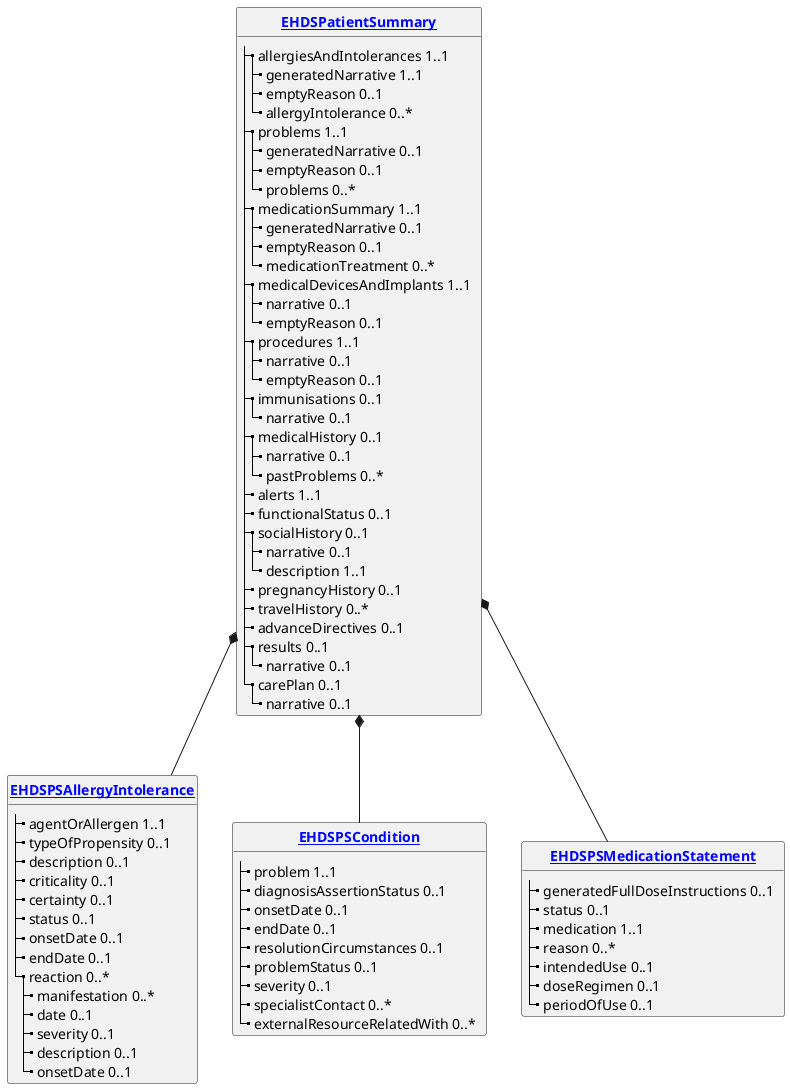 @startuml
skinparam linetype polyline
hide circle
hide stereotype

class "**[[StructureDefinition-EHDSPatientSummary.html EHDSPatientSummary]]**" as EHDSPatientSummary {
  |_ allergiesAndIntolerances 1..1   
    |_ generatedNarrative 1..1   
    |_ emptyReason 0..1   
    |_ allergyIntolerance 0..*   
  |_ problems 1..1   
    |_ generatedNarrative 0..1   
    |_ emptyReason 0..1   
    |_ problems 0..*   
  |_ medicationSummary 1..1   
    |_ generatedNarrative 0..1   
    |_ emptyReason 0..1   
    |_ medicationTreatment 0..*   
  |_ medicalDevicesAndImplants 1..1   
    |_ narrative 0..1   
    |_ emptyReason 0..1   
  |_ procedures 1..1   
    |_ narrative 0..1   
    |_ emptyReason 0..1   
  |_ immunisations 0..1   
    |_ narrative 0..1   
  |_ medicalHistory 0..1   
    |_ narrative 0..1   
    |_ pastProblems 0..*   
  |_ alerts 1..1   
  |_ functionalStatus 0..1   
  |_ socialHistory 0..1   
    |_ narrative 0..1   
    |_ description 1..1   
  |_ pregnancyHistory 0..1   
  |_ travelHistory 0..*   
  |_ advanceDirectives 0..1   
  |_ results 0..1   
    |_ narrative 0..1   
  |_ carePlan 0..1   
    |_ narrative 0..1   
}

class "**[[StructureDefinition-EHDSPSAllergyIntolerance.html EHDSPSAllergyIntolerance]]**" as EHDSPSAllergyIntolerance {
  |_ agentOrAllergen 1..1   
  |_ typeOfPropensity 0..1   
  |_ description 0..1   
  |_ criticality 0..1   
  |_ certainty 0..1   
  |_ status 0..1   
  |_ onsetDate 0..1   
  |_ endDate 0..1   
  |_ reaction 0..*   
    |_ manifestation 0..*   
    |_ date 0..1   
    |_ severity 0..1   
    |_ description 0..1   
    |_ onsetDate 0..1   
}


class "**[[StructureDefinition-EHDSPSCondition.html EHDSPSCondition]]**" as EHDSPSCondition {
  |_ problem 1..1   
  |_ diagnosisAssertionStatus 0..1   
  |_ onsetDate 0..1   
  |_ endDate 0..1   
  |_ resolutionCircumstances 0..1   
  |_ problemStatus 0..1   
  |_ severity 0..1   
  |_ specialistContact 0..*   
  |_ externalResourceRelatedWith 0..*   
}



class "**[[StructureDefinition-EHDSPS.html EHDSPSMedicationStatement]]**" as EHDSPSMedicationStatement {
  |_ generatedFullDoseInstructions 0..1   
  |_ status 0..1   
  |_ medication 1..1   
  |_ reason 0..*   
  |_ intendedUse 0..1   
  |_ doseRegimen 0..1   
  |_ periodOfUse 0..1   
}



'EHDSPSAllergyIntolerance -d[hidden]- EHDSPSCondition
'EHDSPSCondition -d[hidden]- EHDSPSMedicationStatement

EHDSPatientSummary *-- EHDSPSAllergyIntolerance
EHDSPatientSummary *-- EHDSPSCondition
EHDSPatientSummary *-- EHDSPSMedicationStatement


@enduml